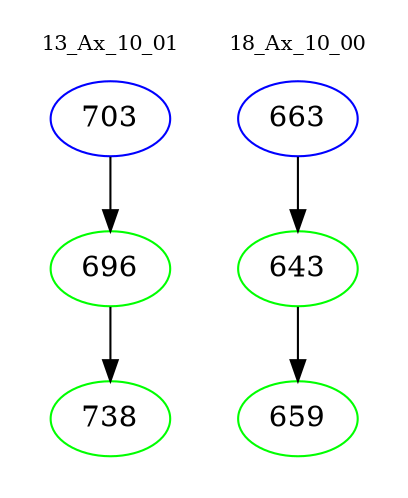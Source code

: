 digraph{
subgraph cluster_0 {
color = white
label = "13_Ax_10_01";
fontsize=10;
T0_703 [label="703", color="blue"]
T0_703 -> T0_696 [color="black"]
T0_696 [label="696", color="green"]
T0_696 -> T0_738 [color="black"]
T0_738 [label="738", color="green"]
}
subgraph cluster_1 {
color = white
label = "18_Ax_10_00";
fontsize=10;
T1_663 [label="663", color="blue"]
T1_663 -> T1_643 [color="black"]
T1_643 [label="643", color="green"]
T1_643 -> T1_659 [color="black"]
T1_659 [label="659", color="green"]
}
}
